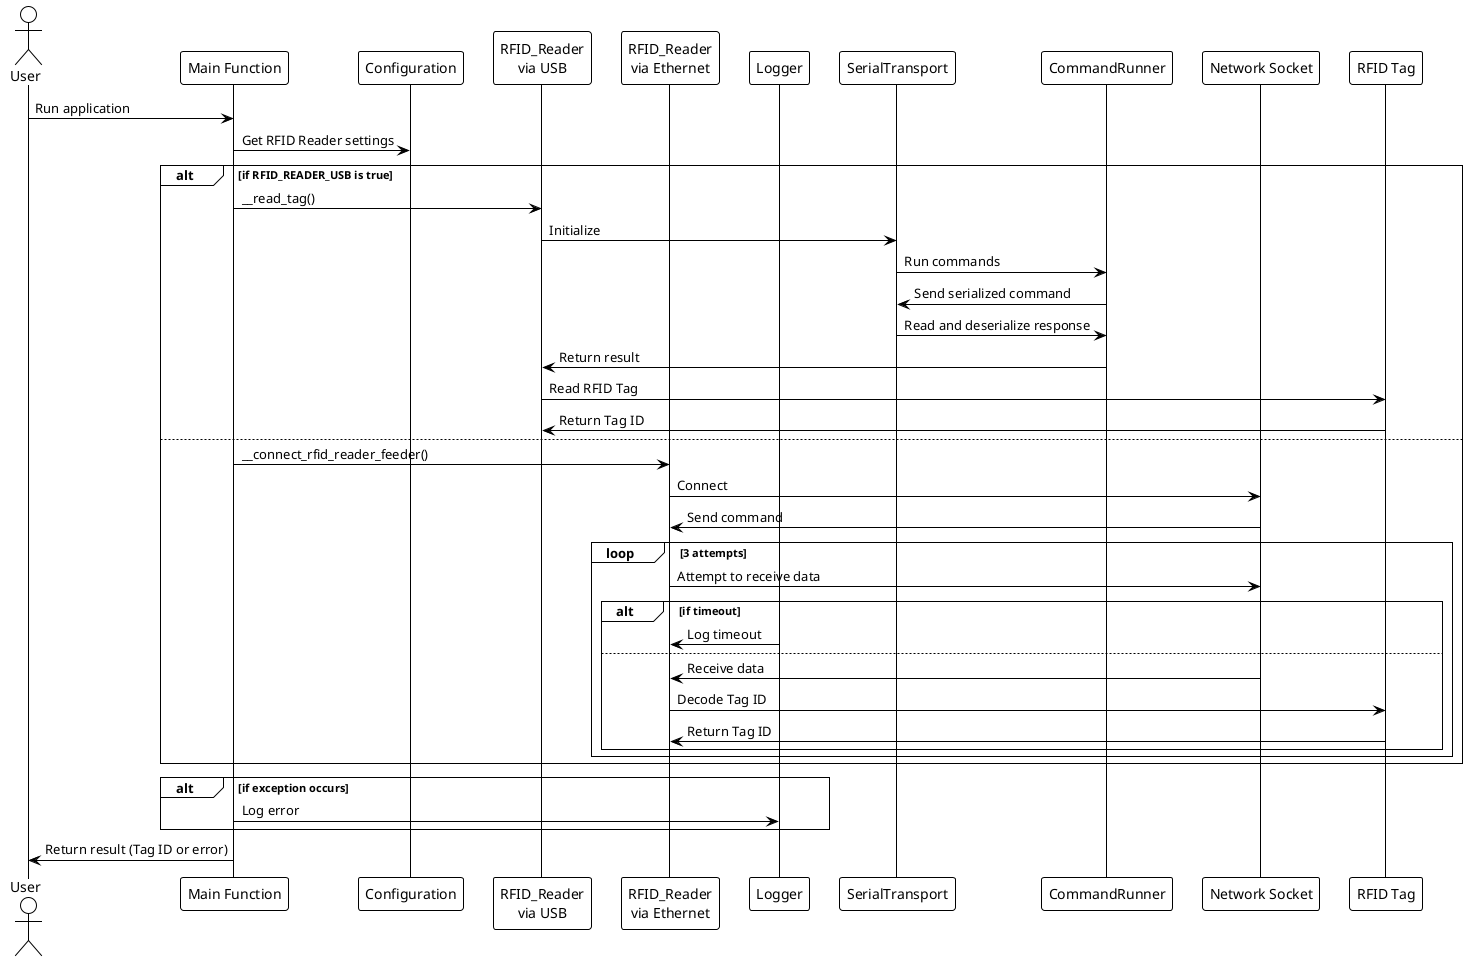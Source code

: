 @startuml
!theme plain

actor User
participant "Main Function" as Main
participant "Configuration" as Config
participant "RFID_Reader\nvia USB" as USBReader
participant "RFID_Reader\nvia Ethernet" as FeederReader
participant "Logger" as Logger
participant "SerialTransport" as Transport
participant "CommandRunner" as CmdRunner
participant "Network Socket" as Socket
participant "RFID Tag" as Tag

User -> Main: Run application
Main -> Config: Get RFID Reader settings

alt if RFID_READER_USB is true
    Main -> USBReader: __read_tag()
    USBReader -> Transport: Initialize
    Transport -> CmdRunner: Run commands
    CmdRunner -> Transport: Send serialized command
    Transport -> CmdRunner: Read and deserialize response
    CmdRunner -> USBReader: Return result
    USBReader -> Tag: Read RFID Tag
    Tag -> USBReader: Return Tag ID
else
    Main -> FeederReader: __connect_rfid_reader_feeder()
    FeederReader -> Socket: Connect
    Socket -> FeederReader: Send command
    loop 3 attempts
        FeederReader -> Socket: Attempt to receive data
        alt if timeout
            Logger -> FeederReader: Log timeout
        else
            Socket -> FeederReader: Receive data
            FeederReader -> Tag: Decode Tag ID
            Tag -> FeederReader: Return Tag ID
        end
    end
end

alt if exception occurs
    Main -> Logger: Log error
end

Main -> User: Return result (Tag ID or error)

@enduml
